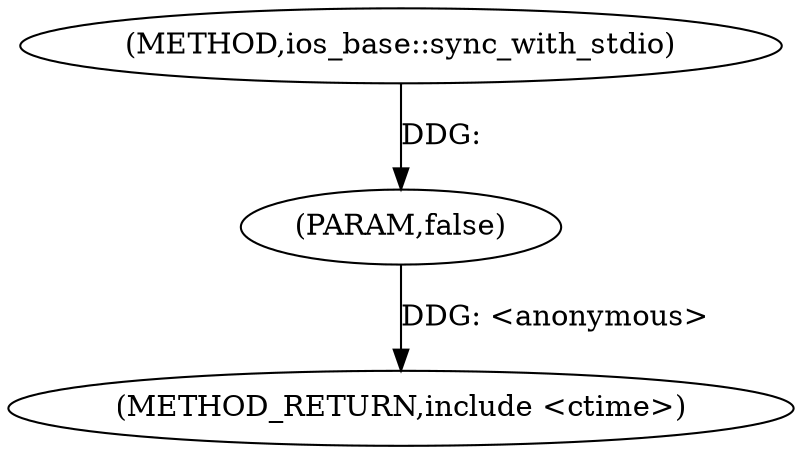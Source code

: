 digraph "ios_base::sync_with_stdio" {  
"1000149" [label = "(METHOD,ios_base::sync_with_stdio)" ]
"1000152" [label = "(METHOD_RETURN,include <ctime>)" ]
"1000150" [label = "(PARAM,false)" ]
  "1000150" -> "1000152"  [ label = "DDG: <anonymous>"] 
  "1000149" -> "1000150"  [ label = "DDG: "] 
}
